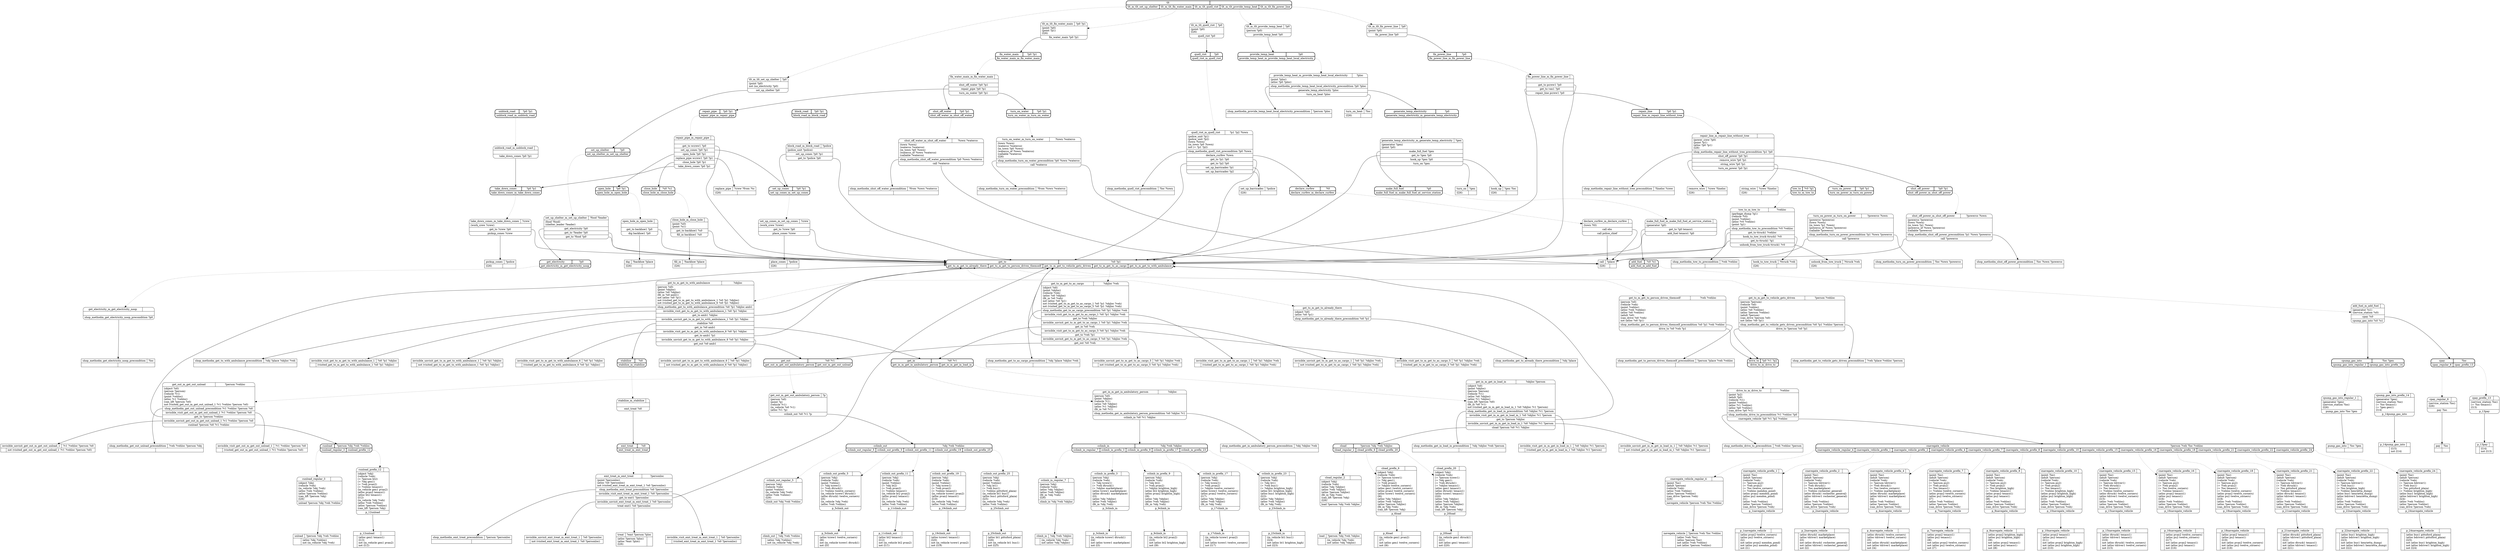 // Generated by Hype
digraph "somedomain" {
  nodesep=1
  ranksep=1
  // Operators
  node [shape=record]
  "navegate_vehicle" [
    label="{{\N|?person ?veh ?loc ?vehloc}|{|(atloc ?veh ?loc)\l(atloc ?person ?loc)\lnot (atloc ?veh ?vehloc)\lnot (atloc ?person ?vehloc)\l}}"
  ]
  "climb_in" [
    label="{{\N|?obj ?veh ?objloc}|{|(in_vehicle ?obj ?veh)\lnot (atloc ?obj ?objloc)\l}}"
  ]
  "climb_out" [
    label="{{\N|?obj ?veh ?vehloc}|{|(atloc ?obj ?vehloc)\lnot (in_vehicle ?obj ?veh)\l}}"
  ]
  "load" [
    label="{{\N|?person ?obj ?veh ?objloc}|{|(in_vehicle ?obj ?veh)\lnot (atloc ?obj ?objloc)\l}}"
  ]
  "unload" [
    label="{{\N|?person ?obj ?veh ?vehloc}|{|(atloc ?obj ?vehloc)\lnot (in_vehicle ?obj ?veh)\l}}"
  ]
  "treat" [
    label="{{\N|?emt ?person ?ploc}|{(atloc ?person ?ploc)\l(atloc ?emt ?ploc)\l(l26)\l|}}"
  ]
  "call" [
    label="{{\N|?place}|{(l26)\l|}}"
  ]
  "remove_wire" [
    label="{{\N|?crew ?lineloc}|{(l26)\l|}}"
  ]
  "string_wire" [
    label="{{\N|?crew ?lineloc}|{(l26)\l|}}"
  ]
  "hook_up" [
    label="{{\N|?gen ?loc}|{(l26)\l|}}"
  ]
  "turn_on" [
    label="{{\N|?gen}|{(l26)\l|}}"
  ]
  "pay" [
    label="{{\N|?loc}|{|}}"
  ]
  "pump_gas_into" [
    label="{{\N|?loc ?gen}|{|}}"
  ]
  "turn_on_heat" [
    label="{{\N|?loc}|{(l26)\l|}}"
  ]
  "set_up_barricades" [
    label="{{\N|?police}|{(l26)\l|}}"
  ]
  "place_cones" [
    label="{{\N|?police}|{(l26)\l|}}"
  ]
  "pickup_cones" [
    label="{{\N|?police}|{(l26)\l|}}"
  ]
  "hook_to_tow_truck" [
    label="{{\N|?ttruck ?veh}|{(l26)\l|}}"
  ]
  "unhook_from_tow_truck" [
    label="{{\N|?ttruck ?veh}|{(l26)\l|}}"
  ]
  "dig" [
    label="{{\N|?backhoe ?place}|{(l26)\l|}}"
  ]
  "fill_in" [
    label="{{\N|?backhoe ?place}|{(l26)\l|}}"
  ]
  "replace_pipe" [
    label="{{\N|?crew ?from ?to}|{(l26)\l|}}"
  ]
  "p_1navegate_vehicle" [
    label="{{\N|}|{|(atloc pvan2 twelve_corners)\l(atloc pu2 twelve_corners)\l(l2)\lnot (atloc pvan2 mendon_pond)\lnot (atloc pu2 mendon_pond)\lnot (l1)\l}}"
  ]
  "p_2navegate_vehicle" [
    label="{{\N|}|{|(atloc dtruck1 marketplace)\l(atloc tdriver1 marketplace)\l(l3)\lnot (atloc dtruck1 rochester_general)\lnot (atloc tdriver1 rochester_general)\lnot (l2)\l}}"
  ]
  "p_3climb_in" [
    label="{{\N|}|{|(in_vehicle tcrew1 dtruck1)\l(l4)\lnot (atloc tcrew1 marketplace)\lnot (l3)\l}}"
  ]
  "p_4navegate_vehicle" [
    label="{{\N|}|{|(atloc dtruck1 twelve_corners)\l(atloc tdriver1 twelve_corners)\l(l5)\lnot (atloc dtruck1 marketplace)\lnot (atloc tdriver1 marketplace)\lnot (l4)\l}}"
  ]
  "p_5climb_out" [
    label="{{\N|}|{|(atloc tcrew1 twelve_corners)\l(l6)\lnot (in_vehicle tcrew1 dtruck1)\lnot (l5)\l}}"
  ]
  "p_6load" [
    label="{{\N|}|{|(in_vehicle gen1 pvan2)\l(l7)\lnot (atloc gen1 twelve_corners)\lnot (l6)\l}}"
  ]
  "p_7navegate_vehicle" [
    label="{{\N|}|{|(atloc pvan2 texaco1)\l(atloc pu2 texaco1)\l(l8)\lnot (atloc pvan2 twelve_corners)\lnot (atloc pu2 twelve_corners)\lnot (l7)\l}}"
  ]
  "p_8navegate_vehicle" [
    label="{{\N|}|{|(atloc pvan2 brighton_high)\l(atloc pu2 brighton_high)\l(l9)\lnot (atloc pvan2 texaco1)\lnot (atloc pu2 texaco1)\lnot (l8)\l}}"
  ]
  "p_9climb_in" [
    label="{{\N|}|{|(in_vehicle ht2 pvan2)\l(l10)\lnot (atloc ht2 brighton_high)\lnot (l9)\l}}"
  ]
  "p_10navegate_vehicle" [
    label="{{\N|}|{|(atloc pvan2 texaco1)\l(atloc pu2 texaco1)\l(l11)\lnot (atloc pvan2 brighton_high)\lnot (atloc pu2 brighton_high)\lnot (l10)\l}}"
  ]
  "p_11climb_out" [
    label="{{\N|}|{|(atloc ht2 texaco1)\l(l12)\lnot (in_vehicle ht2 pvan2)\lnot (l11)\l}}"
  ]
  "p_12unload" [
    label="{{\N|}|{|(atloc gen1 texaco1)\l(l13)\lnot (in_vehicle gen1 pvan2)\lnot (l12)\l}}"
  ]
  "p_13pay" [
    label="{{\N|}|{|(l14)\lnot (l13)\l}}"
  ]
  "p_14pump_gas_into" [
    label="{{\N|}|{|(l15)\lnot (l14)\l}}"
  ]
  "p_15navegate_vehicle" [
    label="{{\N|}|{|(atloc dtruck1 texaco1)\l(atloc tdriver1 texaco1)\l(l16)\lnot (atloc dtruck1 twelve_corners)\lnot (atloc tdriver1 twelve_corners)\lnot (l15)\l}}"
  ]
  "p_16navegate_vehicle" [
    label="{{\N|}|{|(atloc pvan2 twelve_corners)\l(atloc pu2 twelve_corners)\l(l17)\lnot (atloc pvan2 texaco1)\lnot (atloc pu2 texaco1)\lnot (l16)\l}}"
  ]
  "p_17climb_in" [
    label="{{\N|}|{|(in_vehicle tcrew1 pvan2)\l(l18)\lnot (atloc tcrew1 twelve_corners)\lnot (l17)\l}}"
  ]
  "p_18navegate_vehicle" [
    label="{{\N|}|{|(atloc pvan2 texaco1)\l(atloc pu2 texaco1)\l(l19)\lnot (atloc pvan2 twelve_corners)\lnot (atloc pu2 twelve_corners)\lnot (l18)\l}}"
  ]
  "p_19climb_out" [
    label="{{\N|}|{|(atloc tcrew1 texaco1)\l(l20)\lnot (in_vehicle tcrew1 pvan2)\lnot (l19)\l}}"
  ]
  "p_20load" [
    label="{{\N|}|{|(in_vehicle gen1 dtruck1)\l(l21)\lnot (atloc gen1 texaco1)\lnot (l20)\l}}"
  ]
  "p_21navegate_vehicle" [
    label="{{\N|}|{|(atloc dtruck1 pittsford_plaza)\l(atloc tdriver1 pittsford_plaza)\l(l22)\lnot (atloc dtruck1 texaco1)\lnot (atloc tdriver1 texaco1)\lnot (l21)\l}}"
  ]
  "p_22navegate_vehicle" [
    label="{{\N|}|{|(atloc bus1 brighton_high)\l(atloc bdriver1 brighton_high)\l(l23)\lnot (atloc bus1 henrietta_dump)\lnot (atloc bdriver1 henrietta_dump)\lnot (l22)\l}}"
  ]
  "p_23climb_in" [
    label="{{\N|}|{|(in_vehicle ht1 bus1)\l(l24)\lnot (atloc ht1 brighton_high)\lnot (l23)\l}}"
  ]
  "p_24navegate_vehicle" [
    label="{{\N|}|{|(atloc bus1 pittsford_plaza)\l(atloc bdriver1 pittsford_plaza)\l(l25)\lnot (atloc bus1 brighton_high)\lnot (atloc bdriver1 brighton_high)\lnot (l24)\l}}"
  ]
  "p_25climb_out" [
    label="{{\N|}|{|(atloc ht1 pittsford_plaza)\l(l26)\lnot (in_vehicle ht1 bus1)\lnot (l25)\l}}"
  ]
  "shop_methodm_quell_riot_precondition" [
    label="{{\N|?loc ?town}|{|}}"
  ]
  "shop_methodm_provide_temp_heat_local_electricity_precondition" [
    label="{{\N|?person ?ploc}|{|}}"
  ]
  "shop_methodm_get_electricity_noop_precondition" [
    label="{{\N|?loc}|{|}}"
  ]
  "shop_methodm_tow_to_precondition" [
    label="{{\N|?veh ?vehloc}|{|}}"
  ]
  "shop_methodm_repair_line_without_tree_precondition" [
    label="{{\N|?lineloc ?crew}|{|}}"
  ]
  "shop_methodm_shut_off_power_precondition" [
    label="{{\N|?loc ?town ?powerco}|{|}}"
  ]
  "shop_methodm_turn_on_power_precondition" [
    label="{{\N|?loc ?town ?powerco}|{|}}"
  ]
  "shop_methodm_shut_off_water_precondition" [
    label="{{\N|?from ?town ?waterco}|{|}}"
  ]
  "shop_methodm_turn_on_water_precondition" [
    label="{{\N|?from ?town ?waterco}|{|}}"
  ]
  "shop_methodm_emt_treat_precondition" [
    label="{{\N|?person ?personloc}|{|}}"
  ]
  "shop_methodm_get_to_already_there_precondition" [
    label="{{\N|?obj ?place}|{|}}"
  ]
  "shop_methodm_get_to_person_drives_themself_precondition" [
    label="{{\N|?person ?place ?veh ?vehloc}|{|}}"
  ]
  "shop_methodm_get_to_vehicle_gets_driven_precondition" [
    label="{{\N|?veh ?place ?vehloc ?person}|{|}}"
  ]
  "shop_methodm_get_to_as_cargo_precondition" [
    label="{{\N|?obj ?place ?objloc ?veh}|{|}}"
  ]
  "shop_methodm_get_to_with_ambulance_precondition" [
    label="{{\N|?obj ?place ?objloc ?veh}|{|}}"
  ]
  "shop_methodm_drive_to_precondition" [
    label="{{\N|?veh ?vehloc ?person}|{|}}"
  ]
  "shop_methodm_get_in_ambulatory_person_precondition" [
    label="{{\N|?obj ?objloc ?veh}|{|}}"
  ]
  "shop_methodm_get_in_load_in_precondition" [
    label="{{\N|?obj ?objloc ?veh ?person}|{|}}"
  ]
  "shop_methodm_get_out_unload_precondition" [
    label="{{\N|?veh ?vehloc ?person ?obj}|{|}}"
  ]
  "invisible_visit_get_to_m_get_to_as_cargo_1" [
    label="{{\N|?o0 ?p1 ?objloc ?veh}|{|(visited_get_to_m_get_to_as_cargo_1 ?o0 ?p1 ?objloc ?veh)\l}}"
  ]
  "invisible_unvisit_get_to_m_get_to_as_cargo_1" [
    label="{{\N|?o0 ?p1 ?objloc ?veh}|{|not (visited_get_to_m_get_to_as_cargo_1 ?o0 ?p1 ?objloc ?veh)\l}}"
  ]
  "invisible_visit_get_in_m_get_in_load_in_1" [
    label="{{\N|?o0 ?objloc ?v1 ?person}|{|(visited_get_in_m_get_in_load_in_1 ?o0 ?objloc ?v1 ?person)\l}}"
  ]
  "invisible_unvisit_get_in_m_get_in_load_in_1" [
    label="{{\N|?o0 ?objloc ?v1 ?person}|{|not (visited_get_in_m_get_in_load_in_1 ?o0 ?objloc ?v1 ?person)\l}}"
  ]
  "invisible_visit_get_to_m_get_to_as_cargo_5" [
    label="{{\N|?o0 ?p1 ?objloc ?veh}|{|(visited_get_to_m_get_to_as_cargo_5 ?o0 ?p1 ?objloc ?veh)\l}}"
  ]
  "invisible_unvisit_get_to_m_get_to_as_cargo_5" [
    label="{{\N|?o0 ?p1 ?objloc ?veh}|{|not (visited_get_to_m_get_to_as_cargo_5 ?o0 ?p1 ?objloc ?veh)\l}}"
  ]
  "invisible_visit_get_out_m_get_out_unload_1" [
    label="{{\N|?v1 ?vehloc ?person ?o0}|{|(visited_get_out_m_get_out_unload_1 ?v1 ?vehloc ?person ?o0)\l}}"
  ]
  "invisible_unvisit_get_out_m_get_out_unload_1" [
    label="{{\N|?v1 ?vehloc ?person ?o0}|{|not (visited_get_out_m_get_out_unload_1 ?v1 ?vehloc ?person ?o0)\l}}"
  ]
  "invisible_visit_get_to_m_get_to_with_ambulance_1" [
    label="{{\N|?o0 ?p1 ?objloc}|{|(visited_get_to_m_get_to_with_ambulance_1 ?o0 ?p1 ?objloc)\l}}"
  ]
  "invisible_unvisit_get_to_m_get_to_with_ambulance_1" [
    label="{{\N|?o0 ?p1 ?objloc}|{|not (visited_get_to_m_get_to_with_ambulance_1 ?o0 ?p1 ?objloc)\l}}"
  ]
  "invisible_visit_emt_treat_m_emt_treat_1" [
    label="{{\N|?o0 ?personloc}|{|(visited_emt_treat_m_emt_treat_1 ?o0 ?personloc)\l}}"
  ]
  "invisible_unvisit_emt_treat_m_emt_treat_1" [
    label="{{\N|?o0 ?personloc}|{|not (visited_emt_treat_m_emt_treat_1 ?o0 ?personloc)\l}}"
  ]
  "invisible_visit_get_to_m_get_to_with_ambulance_6" [
    label="{{\N|?o0 ?p1 ?objloc}|{|(visited_get_to_m_get_to_with_ambulance_6 ?o0 ?p1 ?objloc)\l}}"
  ]
  "invisible_unvisit_get_to_m_get_to_with_ambulance_6" [
    label="{{\N|?o0 ?p1 ?objloc}|{|not (visited_get_to_m_get_to_with_ambulance_6 ?o0 ?p1 ?objloc)\l}}"
  ]
  // Methods
  node [shape=Mrecord]
  "tlt" [
    style=bold
    label="{{\N|}|{<0>tlt_m_tlt_set_up_shelter|<1>tlt_m_tlt_fix_water_main|<2>tlt_m_tlt_quell_riot|<3>tlt_m_tlt_provide_temp_heat|<4>tlt_m_tlt_fix_power_line}}"
  ]
  "tlt_m_tlt_set_up_shelter" [
    label="{{\N|?p0}|(point ?p0)\lnot (no_electricity ?p0)\l|<0>set_up_shelter ?p0}"
  ]
  "tlt":0 -> "tlt_m_tlt_set_up_shelter" [style=dotted]
  "tlt_m_tlt_set_up_shelter":0 -> "set_up_shelter"
  "tlt_m_tlt_fix_water_main" [
    label="{{\N|?p0 ?p1}|(point ?p0)\l(point ?p1)\l(l26)\l|<0>fix_water_main ?p0 ?p1}"
  ]
  "tlt":1 -> "tlt_m_tlt_fix_water_main" [style=dotted]
  "tlt_m_tlt_fix_water_main":0 -> "fix_water_main"
  "tlt_m_tlt_quell_riot" [
    label="{{\N|?p0}|(point ?p0)\l(l26)\l|<0>quell_riot ?p0}"
  ]
  "tlt":2 -> "tlt_m_tlt_quell_riot" [style=dotted]
  "tlt_m_tlt_quell_riot":0 -> "quell_riot"
  "tlt_m_tlt_provide_temp_heat" [
    label="{{\N|?p0}|(person ?p0)\l|<0>provide_temp_heat ?p0}"
  ]
  "tlt":3 -> "tlt_m_tlt_provide_temp_heat" [style=dotted]
  "tlt_m_tlt_provide_temp_heat":0 -> "provide_temp_heat"
  "tlt_m_tlt_fix_power_line" [
    label="{{\N|?p0}|(point ?p0)\l|<0>fix_power_line ?p0}"
  ]
  "tlt":4 -> "tlt_m_tlt_fix_power_line" [style=dotted]
  "tlt_m_tlt_fix_power_line":0 -> "fix_power_line"
  "set_up_shelter" [
    style=bold
    label="{{\N|?p0}|{<0>set_up_shelter_m_set_up_shelter}}"
  ]
  "set_up_shelter_m_set_up_shelter" [
    label="{{\N|?food ?leader}|(food ?food)\l(shelter_leader ?leader)\l|<0>get_electricity ?p0|<1>get_to ?leader ?p0|<2>get_to ?food ?p0}"
  ]
  "set_up_shelter":0 -> "set_up_shelter_m_set_up_shelter" [style=dotted]
  "set_up_shelter_m_set_up_shelter":0 -> "get_electricity"
  "set_up_shelter_m_set_up_shelter":1 -> "get_to"
  "set_up_shelter_m_set_up_shelter":2 -> "get_to"
  "fix_water_main" [
    style=bold
    label="{{\N|?p0 ?p1}|{<0>fix_water_main_m_fix_water_main}}"
  ]
  "fix_water_main_m_fix_water_main" [
    label="{{\N|}||<0>shut_off_water ?p0 ?p1|<1>repair_pipe ?p0 ?p1|<2>turn_on_water ?p0 ?p1}"
  ]
  "fix_water_main":0 -> "fix_water_main_m_fix_water_main" [style=dotted]
  "fix_water_main_m_fix_water_main":0 -> "shut_off_water"
  "fix_water_main_m_fix_water_main":1 -> "repair_pipe"
  "fix_water_main_m_fix_water_main":2 -> "turn_on_water"
  "quell_riot" [
    style=bold
    label="{{\N|?p0}|{<0>quell_riot_m_quell_riot}}"
  ]
  "quell_riot_m_quell_riot" [
    label="{{\N|?p1 ?p2 ?town}|(police_unit ?p1)\l(police_unit ?p2)\l(town ?town)\l(in_town ?p0 ?town)\lnot (= ?p1 ?p2)\l|<0>shop_methodm_quell_riot_precondition ?p0 ?town|<1>declare_curfew ?town|<2>get_to ?p1 ?p0|<3>get_to ?p2 ?p0|<4>set_up_barricades ?p1|<5>set_up_barricades ?p2}"
  ]
  "quell_riot":0 -> "quell_riot_m_quell_riot" [style=dotted]
  "quell_riot_m_quell_riot":0 -> "shop_methodm_quell_riot_precondition"
  "quell_riot_m_quell_riot":1 -> "declare_curfew"
  "quell_riot_m_quell_riot":2 -> "get_to"
  "quell_riot_m_quell_riot":3 -> "get_to"
  "quell_riot_m_quell_riot":4 -> "set_up_barricades"
  "quell_riot_m_quell_riot":5 -> "set_up_barricades"
  "provide_temp_heat" [
    style=bold
    label="{{\N|?p0}|{<0>provide_temp_heat_m_provide_temp_heat_local_electricity}}"
  ]
  "provide_temp_heat_m_provide_temp_heat_local_electricity" [
    label="{{\N|?ploc}|(point ?ploc)\l(atloc ?p0 ?ploc)\l|<0>shop_methodm_provide_temp_heat_local_electricity_precondition ?p0 ?ploc|<1>generate_temp_electricity ?ploc|<2>turn_on_heat ?ploc}"
  ]
  "provide_temp_heat":0 -> "provide_temp_heat_m_provide_temp_heat_local_electricity" [style=dotted]
  "provide_temp_heat_m_provide_temp_heat_local_electricity":0 -> "shop_methodm_provide_temp_heat_local_electricity_precondition"
  "provide_temp_heat_m_provide_temp_heat_local_electricity":1 -> "generate_temp_electricity"
  "provide_temp_heat_m_provide_temp_heat_local_electricity":2 -> "turn_on_heat"
  "fix_power_line" [
    style=bold
    label="{{\N|?p0}|{<0>fix_power_line_m_fix_power_line}}"
  ]
  "fix_power_line_m_fix_power_line" [
    label="{{\N|}||<0>get_to pcrew1 ?p0|<1>get_to van1 ?p0|<2>repair_line pcrew1 ?p0}"
  ]
  "fix_power_line":0 -> "fix_power_line_m_fix_power_line" [style=dotted]
  "fix_power_line_m_fix_power_line":0 -> "get_to"
  "fix_power_line_m_fix_power_line":1 -> "get_to"
  "fix_power_line_m_fix_power_line":2 -> "repair_line"
  "turn_on_power" [
    style=bold
    label="{{\N|?p0 ?p1}|{<0>turn_on_power_m_turn_on_power}}"
  ]
  "turn_on_power_m_turn_on_power" [
    label="{{\N|?powerco ?town}|(powerco ?powerco)\l(town ?town)\l(in_town ?p1 ?town)\l(powerco_of ?town ?powerco)\l(callable ?powerco)\l|<0>shop_methodm_turn_on_power_precondition ?p1 ?town ?powerco|<1>call ?powerco}"
  ]
  "turn_on_power":0 -> "turn_on_power_m_turn_on_power" [style=dotted]
  "turn_on_power_m_turn_on_power":0 -> "shop_methodm_turn_on_power_precondition"
  "turn_on_power_m_turn_on_power":1 -> "call"
  "close_hole" [
    style=bold
    label="{{\N|?u0 ?u1}|{<0>close_hole_m_close_hole}}"
  ]
  "close_hole_m_close_hole" [
    label="{{\N|}|(point ?u0)\l(point ?u1)\l|<0>get_to backhoe1 ?u0|<1>fill_in backhoe1 ?u0}"
  ]
  "close_hole":0 -> "close_hole_m_close_hole" [style=dotted]
  "close_hole_m_close_hole":0 -> "get_to"
  "close_hole_m_close_hole":1 -> "fill_in"
  "set_up_cones" [
    style=bold
    label="{{\N|?p0 ?p1}|{<0>set_up_cones_m_set_up_cones}}"
  ]
  "set_up_cones_m_set_up_cones" [
    label="{{\N|?crew}|(work_crew ?crew)\l|<0>get_to ?crew ?p0|<1>place_cones ?crew}"
  ]
  "set_up_cones":0 -> "set_up_cones_m_set_up_cones" [style=dotted]
  "set_up_cones_m_set_up_cones":0 -> "get_to"
  "set_up_cones_m_set_up_cones":1 -> "place_cones"
  "get_in" [
    style=bold
    label="{{\N|?o0 ?v1}|{<0>get_in_m_get_in_ambulatory_person|<1>get_in_m_get_in_load_in}}"
  ]
  "get_in_m_get_in_ambulatory_person" [
    label="{{\N|?objloc}|(person ?o0)\l(point ?objloc)\l(vehicle ?v1)\l(atloc ?o0 ?objloc)\l(atloc ?v1 ?objloc)\l(fit_in ?o0 ?v1)\l|<0>shop_methodm_get_in_ambulatory_person_precondition ?o0 ?objloc ?v1|<1>cclimb_in ?o0 ?v1 ?objloc}"
  ]
  "get_in":0 -> "get_in_m_get_in_ambulatory_person" [style=dotted]
  "get_in_m_get_in_ambulatory_person":0 -> "shop_methodm_get_in_ambulatory_person_precondition"
  "get_in_m_get_in_ambulatory_person":1 -> "cclimb_in"
  "get_in_m_get_in_load_in" [
    label="{{\N|?objloc ?person}|(object ?o0)\l(point ?objloc)\l(person ?person)\l(vehicle ?v1)\l(atloc ?o0 ?objloc)\l(atloc ?v1 ?objloc)\l(can_lift ?person ?o0)\l(fit_in ?o0 ?v1)\lnot (visited_get_in_m_get_in_load_in_1 ?o0 ?objloc ?v1 ?person)\l|<0>shop_methodm_get_in_load_in_precondition ?o0 ?objloc ?v1 ?person|<1>invisible_visit_get_in_m_get_in_load_in_1 ?o0 ?objloc ?v1 ?person|<2>get_to ?person ?objloc|<3>invisible_unvisit_get_in_m_get_in_load_in_1 ?o0 ?objloc ?v1 ?person|<4>cload ?person ?o0 ?v1 ?objloc}"
  ]
  "get_in":1 -> "get_in_m_get_in_load_in" [style=dotted]
  "get_in_m_get_in_load_in":0 -> "shop_methodm_get_in_load_in_precondition"
  "get_in_m_get_in_load_in":1 -> "invisible_visit_get_in_m_get_in_load_in_1"
  "get_in_m_get_in_load_in":2 -> "get_to"
  "get_in_m_get_in_load_in":3 -> "invisible_unvisit_get_in_m_get_in_load_in_1"
  "get_in_m_get_in_load_in":4 -> "cload"
  "get_to" [
    style=bold
    label="{{\N|?o0 ?p1}|{<0>get_to_m_get_to_already_there|<1>get_to_m_get_to_person_drives_themself|<2>get_to_m_get_to_vehicle_gets_driven|<3>get_to_m_get_to_as_cargo|<4>get_to_m_get_to_with_ambulance}}"
  ]
  "get_to_m_get_to_already_there" [
    label="{{\N|}|(object ?o0)\l(atloc ?o0 ?p1)\l|<0>shop_methodm_get_to_already_there_precondition ?o0 ?p1}"
  ]
  "get_to":0 -> "get_to_m_get_to_already_there" [style=dotted]
  "get_to_m_get_to_already_there":0 -> "shop_methodm_get_to_already_there_precondition"
  "get_to_m_get_to_person_drives_themself" [
    label="{{\N|?veh ?vehloc}|(person ?o0)\l(vehicle ?veh)\l(point ?vehloc)\l(atloc ?veh ?vehloc)\l(atloc ?o0 ?vehloc)\l(adult ?o0)\l(can_drive ?o0 ?veh)\lnot (atloc ?o0 ?p1)\l|<0>shop_methodm_get_to_person_drives_themself_precondition ?o0 ?p1 ?veh ?vehloc|<1>drive_to ?o0 ?veh ?p1}"
  ]
  "get_to":1 -> "get_to_m_get_to_person_drives_themself" [style=dotted]
  "get_to_m_get_to_person_drives_themself":0 -> "shop_methodm_get_to_person_drives_themself_precondition"
  "get_to_m_get_to_person_drives_themself":1 -> "drive_to"
  "get_to_m_get_to_vehicle_gets_driven" [
    label="{{\N|?person ?vehloc}|(person ?person)\l(vehicle ?o0)\l(point ?vehloc)\l(atloc ?o0 ?vehloc)\l(atloc ?person ?vehloc)\l(adult ?person)\l(can_drive ?person ?o0)\lnot (atloc ?o0 ?p1)\l|<0>shop_methodm_get_to_vehicle_gets_driven_precondition ?o0 ?p1 ?vehloc ?person|<1>drive_to ?person ?o0 ?p1}"
  ]
  "get_to":2 -> "get_to_m_get_to_vehicle_gets_driven" [style=dotted]
  "get_to_m_get_to_vehicle_gets_driven":0 -> "shop_methodm_get_to_vehicle_gets_driven_precondition"
  "get_to_m_get_to_vehicle_gets_driven":1 -> "drive_to"
  "get_to_m_get_to_as_cargo" [
    label="{{\N|?objloc ?veh}|(object ?o0)\l(point ?objloc)\l(vehicle ?veh)\l(atloc ?o0 ?objloc)\l(fit_in ?o0 ?veh)\lnot (atloc ?o0 ?p1)\lnot (visited_get_to_m_get_to_as_cargo_1 ?o0 ?p1 ?objloc ?veh)\lnot (visited_get_to_m_get_to_as_cargo_5 ?o0 ?p1 ?objloc ?veh)\l|<0>shop_methodm_get_to_as_cargo_precondition ?o0 ?p1 ?objloc ?veh|<1>invisible_visit_get_to_m_get_to_as_cargo_1 ?o0 ?p1 ?objloc ?veh|<2>get_to ?veh ?objloc|<3>invisible_unvisit_get_to_m_get_to_as_cargo_1 ?o0 ?p1 ?objloc ?veh|<4>get_in ?o0 ?veh|<5>invisible_visit_get_to_m_get_to_as_cargo_5 ?o0 ?p1 ?objloc ?veh|<6>get_to ?veh ?p1|<7>invisible_unvisit_get_to_m_get_to_as_cargo_5 ?o0 ?p1 ?objloc ?veh|<8>get_out ?o0 ?veh}"
  ]
  "get_to":3 -> "get_to_m_get_to_as_cargo" [style=dotted]
  "get_to_m_get_to_as_cargo":0 -> "shop_methodm_get_to_as_cargo_precondition"
  "get_to_m_get_to_as_cargo":1 -> "invisible_visit_get_to_m_get_to_as_cargo_1"
  "get_to_m_get_to_as_cargo":2 -> "get_to"
  "get_to_m_get_to_as_cargo":3 -> "invisible_unvisit_get_to_m_get_to_as_cargo_1"
  "get_to_m_get_to_as_cargo":4 -> "get_in"
  "get_to_m_get_to_as_cargo":5 -> "invisible_visit_get_to_m_get_to_as_cargo_5"
  "get_to_m_get_to_as_cargo":6 -> "get_to"
  "get_to_m_get_to_as_cargo":7 -> "invisible_unvisit_get_to_m_get_to_as_cargo_5"
  "get_to_m_get_to_as_cargo":8 -> "get_out"
  "get_to_m_get_to_with_ambulance" [
    label="{{\N|?objloc}|(person ?o0)\l(point ?objloc)\l(atloc ?o0 ?objloc)\l(fit_in ?o0 amb1)\lnot (atloc ?o0 ?p1)\lnot (visited_get_to_m_get_to_with_ambulance_1 ?o0 ?p1 ?objloc)\lnot (visited_get_to_m_get_to_with_ambulance_6 ?o0 ?p1 ?objloc)\l|<0>shop_methodm_get_to_with_ambulance_precondition ?o0 ?p1 ?objloc amb1|<1>invisible_visit_get_to_m_get_to_with_ambulance_1 ?o0 ?p1 ?objloc|<2>get_to amb1 ?objloc|<3>invisible_unvisit_get_to_m_get_to_with_ambulance_1 ?o0 ?p1 ?objloc|<4>stabilize ?o0|<5>get_in ?o0 amb1|<6>invisible_visit_get_to_m_get_to_with_ambulance_6 ?o0 ?p1 ?objloc|<7>get_to amb1 ?p1|<8>invisible_unvisit_get_to_m_get_to_with_ambulance_6 ?o0 ?p1 ?objloc|<9>get_out ?o0 amb1}"
  ]
  "get_to":4 -> "get_to_m_get_to_with_ambulance" [style=dotted]
  "get_to_m_get_to_with_ambulance":0 -> "shop_methodm_get_to_with_ambulance_precondition"
  "get_to_m_get_to_with_ambulance":1 -> "invisible_visit_get_to_m_get_to_with_ambulance_1"
  "get_to_m_get_to_with_ambulance":2 -> "get_to"
  "get_to_m_get_to_with_ambulance":3 -> "invisible_unvisit_get_to_m_get_to_with_ambulance_1"
  "get_to_m_get_to_with_ambulance":4 -> "stabilize"
  "get_to_m_get_to_with_ambulance":5 -> "get_in"
  "get_to_m_get_to_with_ambulance":6 -> "invisible_visit_get_to_m_get_to_with_ambulance_6"
  "get_to_m_get_to_with_ambulance":7 -> "get_to"
  "get_to_m_get_to_with_ambulance":8 -> "invisible_unvisit_get_to_m_get_to_with_ambulance_6"
  "get_to_m_get_to_with_ambulance":9 -> "get_out"
  "block_road" [
    style=bold
    label="{{\N|?p0 ?p1}|{<0>block_road_m_block_road}}"
  ]
  "block_road_m_block_road" [
    label="{{\N|?police}|(police_unit ?police)\l|<0>set_up_cones ?p0 ?p1|<1>get_to ?police ?p0}"
  ]
  "block_road":0 -> "block_road_m_block_road" [style=dotted]
  "block_road_m_block_road":0 -> "set_up_cones"
  "block_road_m_block_road":1 -> "get_to"
  "take_down_cones" [
    style=bold
    label="{{\N|?p0 ?p1}|{<0>take_down_cones_m_take_down_cones}}"
  ]
  "take_down_cones_m_take_down_cones" [
    label="{{\N|?crew}|(work_crew ?crew)\l|<0>get_to ?crew ?p0|<1>pickup_cones ?crew}"
  ]
  "take_down_cones":0 -> "take_down_cones_m_take_down_cones" [style=dotted]
  "take_down_cones_m_take_down_cones":0 -> "get_to"
  "take_down_cones_m_take_down_cones":1 -> "pickup_cones"
  "shut_off_power" [
    style=bold
    label="{{\N|?p0 ?p1}|{<0>shut_off_power_m_shut_off_power}}"
  ]
  "shut_off_power_m_shut_off_power" [
    label="{{\N|?powerco ?town}|(powerco ?powerco)\l(town ?town)\l(in_town ?p1 ?town)\l(powerco_of ?town ?powerco)\l(callable ?powerco)\l|<0>shop_methodm_shut_off_power_precondition ?p1 ?town ?powerco|<1>call ?powerco}"
  ]
  "shut_off_power":0 -> "shut_off_power_m_shut_off_power" [style=dotted]
  "shut_off_power_m_shut_off_power":0 -> "shop_methodm_shut_off_power_precondition"
  "shut_off_power_m_shut_off_power":1 -> "call"
  "open_hole" [
    style=bold
    label="{{\N|?p0 ?p1}|{<0>open_hole_m_open_hole}}"
  ]
  "open_hole_m_open_hole" [
    label="{{\N|}||<0>get_to backhoe1 ?p0|<1>dig backhoe1 ?p0}"
  ]
  "open_hole":0 -> "open_hole_m_open_hole" [style=dotted]
  "open_hole_m_open_hole":0 -> "get_to"
  "open_hole_m_open_hole":1 -> "dig"
  "declare_curfew" [
    style=bold
    label="{{\N|?t0}|{<0>declare_curfew_m_declare_curfew}}"
  ]
  "declare_curfew_m_declare_curfew" [
    label="{{\N|}|(town ?t0)\l|<0>call ebs|<1>call police_chief}"
  ]
  "declare_curfew":0 -> "declare_curfew_m_declare_curfew" [style=dotted]
  "declare_curfew_m_declare_curfew":0 -> "call"
  "declare_curfew_m_declare_curfew":1 -> "call"
  "turn_on_water" [
    style=bold
    label="{{\N|?p0 ?p1}|{<0>turn_on_water_m_turn_on_water}}"
  ]
  "turn_on_water_m_turn_on_water" [
    label="{{\N|?town ?waterco}|(town ?town)\l(waterco ?waterco)\l(in_town ?p0 ?town)\l(waterco_of ?town ?waterco)\l(callable ?waterco)\l(l26)\l|<0>shop_methodm_turn_on_water_precondition ?p0 ?town ?waterco|<1>call ?waterco}"
  ]
  "turn_on_water":0 -> "turn_on_water_m_turn_on_water" [style=dotted]
  "turn_on_water_m_turn_on_water":0 -> "shop_methodm_turn_on_water_precondition"
  "turn_on_water_m_turn_on_water":1 -> "call"
  "shut_off_water" [
    style=bold
    label="{{\N|?p0 ?p1}|{<0>shut_off_water_m_shut_off_water}}"
  ]
  "shut_off_water_m_shut_off_water" [
    label="{{\N|?town ?waterco}|(town ?town)\l(waterco ?waterco)\l(in_town ?p0 ?town)\l(waterco_of ?town ?waterco)\l(callable ?waterco)\l|<0>shop_methodm_shut_off_water_precondition ?p0 ?town ?waterco|<1>call ?waterco}"
  ]
  "shut_off_water":0 -> "shut_off_water_m_shut_off_water" [style=dotted]
  "shut_off_water_m_shut_off_water":0 -> "shop_methodm_shut_off_water_precondition"
  "shut_off_water_m_shut_off_water":1 -> "call"
  "drive_to" [
    style=bold
    label="{{\N|?p0 ?v1 ?p2}|{<0>drive_to_m_drive_to}}"
  ]
  "drive_to_m_drive_to" [
    label="{{\N|?vehloc}|(point ?p2)\l(adult ?p0)\l(vehicle ?v1)\l(point ?vehloc)\l(atloc ?v1 ?vehloc)\l(atloc ?p0 ?vehloc)\l(can_drive ?p0 ?v1)\l|<0>shop_methodm_drive_to_precondition ?v1 ?vehloc ?p0|<1>cnavegate_vehicle ?p0 ?v1 ?p2 ?vehloc}"
  ]
  "drive_to":0 -> "drive_to_m_drive_to" [style=dotted]
  "drive_to_m_drive_to":0 -> "shop_methodm_drive_to_precondition"
  "drive_to_m_drive_to":1 -> "cnavegate_vehicle"
  "stabilize" [
    style=bold
    label="{{\N|?o0}|{<0>stabilize_m_stabilize}}"
  ]
  "stabilize_m_stabilize" [
    label="{{\N|}||<0>emt_treat ?o0}"
  ]
  "stabilize":0 -> "stabilize_m_stabilize" [style=dotted]
  "stabilize_m_stabilize":0 -> "emt_treat"
  "unblock_road" [
    style=bold
    label="{{\N|?p0 ?p1}|{<0>unblock_road_m_unblock_road}}"
  ]
  "unblock_road_m_unblock_road" [
    label="{{\N|}||<0>take_down_cones ?p0 ?p1}"
  ]
  "unblock_road":0 -> "unblock_road_m_unblock_road" [style=dotted]
  "unblock_road_m_unblock_road":0 -> "take_down_cones"
  "tow_to" [
    style=bold
    label="{{\N|?v0 ?g1}|{<0>tow_to_m_tow_to}}"
  ]
  "tow_to_m_tow_to" [
    label="{{\N|?vehloc}|(garbage_dump ?g1)\l(vehicle ?v0)\l(point ?vehloc)\l(atloc ?v0 ?vehloc)\l(point ?g1)\l|<0>shop_methodm_tow_to_precondition ?v0 ?vehloc|<1>get_to ttruck1 ?vehloc|<2>hook_to_tow_truck ttruck1 ?v0|<3>get_to ttruck1 ?g1|<4>unhook_from_tow_truck ttruck1 ?v0}"
  ]
  "tow_to":0 -> "tow_to_m_tow_to" [style=dotted]
  "tow_to_m_tow_to":0 -> "shop_methodm_tow_to_precondition"
  "tow_to_m_tow_to":1 -> "get_to"
  "tow_to_m_tow_to":2 -> "hook_to_tow_truck"
  "tow_to_m_tow_to":3 -> "get_to"
  "tow_to_m_tow_to":4 -> "unhook_from_tow_truck"
  "repair_line" [
    style=bold
    label="{{\N|?p0 ?p1}|{<0>repair_line_m_repair_line_without_tree}}"
  ]
  "repair_line_m_repair_line_without_tree" [
    label="{{\N|}|(power_crew ?p0)\l(point ?p1)\l(atloc ?p0 ?p1)\l(l26)\l|<0>shop_methodm_repair_line_without_tree_precondition ?p1 ?p0|<1>shut_off_power ?p0 ?p1|<2>remove_wire ?p0 ?p1|<3>string_wire ?p0 ?p1|<4>turn_on_power ?p0 ?p1}"
  ]
  "repair_line":0 -> "repair_line_m_repair_line_without_tree" [style=dotted]
  "repair_line_m_repair_line_without_tree":0 -> "shop_methodm_repair_line_without_tree_precondition"
  "repair_line_m_repair_line_without_tree":1 -> "shut_off_power"
  "repair_line_m_repair_line_without_tree":2 -> "remove_wire"
  "repair_line_m_repair_line_without_tree":3 -> "string_wire"
  "repair_line_m_repair_line_without_tree":4 -> "turn_on_power"
  "add_fuel" [
    style=bold
    label="{{\N|?s0 ?o1}|{<0>add_fuel_m_add_fuel}}"
  ]
  "add_fuel_m_add_fuel" [
    label="{{\N|}|(generator ?o1)\l(service_station ?s0)\l|<0>cpay ?s0|<1>cpump_gas_into ?s0 ?o1}"
  ]
  "add_fuel":0 -> "add_fuel_m_add_fuel" [style=dotted]
  "add_fuel_m_add_fuel":0 -> "cpay"
  "add_fuel_m_add_fuel":1 -> "cpump_gas_into"
  "get_out" [
    style=bold
    label="{{\N|?o0 ?v1}|{<0>get_out_m_get_out_ambulatory_person|<1>get_out_m_get_out_unload}}"
  ]
  "get_out_m_get_out_ambulatory_person" [
    label="{{\N|?p}|(person ?o0)\l(point ?p)\l(vehicle ?v1)\l(in_vehicle ?o0 ?v1)\l(atloc ?v1 ?p)\l|<0>cclimb_out ?o0 ?v1 ?p}"
  ]
  "get_out":0 -> "get_out_m_get_out_ambulatory_person" [style=dotted]
  "get_out_m_get_out_ambulatory_person":0 -> "cclimb_out"
  "get_out_m_get_out_unload" [
    label="{{\N|?person ?vehloc}|(object ?o0)\l(person ?person)\l(vehicle ?v1)\l(point ?vehloc)\l(atloc ?v1 ?vehloc)\l(can_lift ?person ?o0)\lnot (visited_get_out_m_get_out_unload_1 ?v1 ?vehloc ?person ?o0)\l|<0>shop_methodm_get_out_unload_precondition ?v1 ?vehloc ?person ?o0|<1>invisible_visit_get_out_m_get_out_unload_1 ?v1 ?vehloc ?person ?o0|<2>get_to ?person ?vehloc|<3>invisible_unvisit_get_out_m_get_out_unload_1 ?v1 ?vehloc ?person ?o0|<4>cunload ?person ?o0 ?v1 ?vehloc}"
  ]
  "get_out":1 -> "get_out_m_get_out_unload" [style=dotted]
  "get_out_m_get_out_unload":0 -> "shop_methodm_get_out_unload_precondition"
  "get_out_m_get_out_unload":1 -> "invisible_visit_get_out_m_get_out_unload_1"
  "get_out_m_get_out_unload":2 -> "get_to"
  "get_out_m_get_out_unload":3 -> "invisible_unvisit_get_out_m_get_out_unload_1"
  "get_out_m_get_out_unload":4 -> "cunload"
  "repair_pipe" [
    style=bold
    label="{{\N|?p0 ?p1}|{<0>repair_pipe_m_repair_pipe}}"
  ]
  "repair_pipe_m_repair_pipe" [
    label="{{\N|}||<0>get_to wcrew1 ?p0|<1>set_up_cones ?p0 ?p1|<2>open_hole ?p0 ?p1|<3>replace_pipe wcrew1 ?p0 ?p1|<4>close_hole ?p0 ?p1|<5>take_down_cones ?p0 ?p1}"
  ]
  "repair_pipe":0 -> "repair_pipe_m_repair_pipe" [style=dotted]
  "repair_pipe_m_repair_pipe":0 -> "get_to"
  "repair_pipe_m_repair_pipe":1 -> "set_up_cones"
  "repair_pipe_m_repair_pipe":2 -> "open_hole"
  "repair_pipe_m_repair_pipe":3 -> "replace_pipe"
  "repair_pipe_m_repair_pipe":4 -> "close_hole"
  "repair_pipe_m_repair_pipe":5 -> "take_down_cones"
  "get_electricity" [
    style=bold
    label="{{\N|?p0}|{<0>get_electricity_m_get_electricity_noop}}"
  ]
  "get_electricity_m_get_electricity_noop" [
    label="{{\N|}||<0>shop_methodm_get_electricity_noop_precondition ?p0}"
  ]
  "get_electricity":0 -> "get_electricity_m_get_electricity_noop" [style=dotted]
  "get_electricity_m_get_electricity_noop":0 -> "shop_methodm_get_electricity_noop_precondition"
  "generate_temp_electricity" [
    style=bold
    label="{{\N|?p0}|{<0>generate_temp_electricity_m_generate_temp_electricity}}"
  ]
  "generate_temp_electricity_m_generate_temp_electricity" [
    label="{{\N|?gen}|(generator ?gen)\l(point ?p0)\l|<0>make_full_fuel ?gen|<1>get_to ?gen ?p0|<2>hook_up ?gen ?p0|<3>turn_on ?gen}"
  ]
  "generate_temp_electricity":0 -> "generate_temp_electricity_m_generate_temp_electricity" [style=dotted]
  "generate_temp_electricity_m_generate_temp_electricity":0 -> "make_full_fuel"
  "generate_temp_electricity_m_generate_temp_electricity":1 -> "get_to"
  "generate_temp_electricity_m_generate_temp_electricity":2 -> "hook_up"
  "generate_temp_electricity_m_generate_temp_electricity":3 -> "turn_on"
  "emt_treat" [
    style=bold
    label="{{\N|?o0}|{<0>emt_treat_m_emt_treat}}"
  ]
  "emt_treat_m_emt_treat" [
    label="{{\N|?personloc}|(point ?personloc)\l(atloc ?o0 ?personloc)\lnot (visited_emt_treat_m_emt_treat_1 ?o0 ?personloc)\l|<0>shop_methodm_emt_treat_precondition ?o0 ?personloc|<1>invisible_visit_emt_treat_m_emt_treat_1 ?o0 ?personloc|<2>get_to emt1 ?personloc|<3>invisible_unvisit_emt_treat_m_emt_treat_1 ?o0 ?personloc|<4>treat emt1 ?o0 ?personloc}"
  ]
  "emt_treat":0 -> "emt_treat_m_emt_treat" [style=dotted]
  "emt_treat_m_emt_treat":0 -> "shop_methodm_emt_treat_precondition"
  "emt_treat_m_emt_treat":1 -> "invisible_visit_emt_treat_m_emt_treat_1"
  "emt_treat_m_emt_treat":2 -> "get_to"
  "emt_treat_m_emt_treat":3 -> "invisible_unvisit_emt_treat_m_emt_treat_1"
  "emt_treat_m_emt_treat":4 -> "treat"
  "make_full_fuel" [
    style=bold
    label="{{\N|?g0}|{<0>make_full_fuel_m_make_full_fuel_at_service_station}}"
  ]
  "make_full_fuel_m_make_full_fuel_at_service_station" [
    label="{{\N|}|(generator ?g0)\l|<0>get_to ?g0 texaco1|<1>add_fuel texaco1 ?g0}"
  ]
  "make_full_fuel":0 -> "make_full_fuel_m_make_full_fuel_at_service_station" [style=dotted]
  "make_full_fuel_m_make_full_fuel_at_service_station":0 -> "get_to"
  "make_full_fuel_m_make_full_fuel_at_service_station":1 -> "add_fuel"
  "cnavegate_vehicle" [
    style=bold
    label="{{\N|?person ?veh ?loc ?vehloc}|{<0>cnavegate_vehicle_regular_4|<1>cnavegate_vehicle_prefix_1|<2>cnavegate_vehicle_prefix_2|<3>cnavegate_vehicle_prefix_4|<4>cnavegate_vehicle_prefix_7|<5>cnavegate_vehicle_prefix_8|<6>cnavegate_vehicle_prefix_10|<7>cnavegate_vehicle_prefix_15|<8>cnavegate_vehicle_prefix_16|<9>cnavegate_vehicle_prefix_18|<10>cnavegate_vehicle_prefix_21|<11>cnavegate_vehicle_prefix_22|<12>cnavegate_vehicle_prefix_24}}"
  ]
  "cnavegate_vehicle_regular_4" [
    label="{{\N|}|(point ?loc)\l(adult ?person)\l(vehicle ?veh)\l(atloc ?veh ?vehloc)\l(atloc ?person ?vehloc)\l(can_drive ?person ?veh)\l(l26)\l|<0>navegate_vehicle ?person ?veh ?loc ?vehloc}"
  ]
  "cnavegate_vehicle":0 -> "cnavegate_vehicle_regular_4" [style=dotted]
  "cnavegate_vehicle_regular_4":0 -> "navegate_vehicle"
  "cnavegate_vehicle_prefix_1" [
    label="{{\N|}|(point ?loc)\l(adult ?person)\l(vehicle ?veh)\l(= ?person pu2)\l(= ?veh pvan2)\l(= ?loc twelve_corners)\l(= ?vehloc mendon_pond)\l(atloc pvan2 mendon_pond)\l(atloc pu2 mendon_pond)\l(l1)\l(atloc ?veh ?vehloc)\l(atloc ?person ?vehloc)\l(can_drive ?person ?veh)\l|<0>p_1navegate_vehicle}"
  ]
  "cnavegate_vehicle":1 -> "cnavegate_vehicle_prefix_1" [style=dotted]
  "cnavegate_vehicle_prefix_1":0 -> "p_1navegate_vehicle"
  "cnavegate_vehicle_prefix_2" [
    label="{{\N|}|(point ?loc)\l(adult ?person)\l(vehicle ?veh)\l(= ?person tdriver1)\l(= ?veh dtruck1)\l(= ?loc marketplace)\l(= ?vehloc rochester_general)\l(atloc dtruck1 rochester_general)\l(atloc tdriver1 rochester_general)\l(l2)\l(atloc ?veh ?vehloc)\l(atloc ?person ?vehloc)\l(can_drive ?person ?veh)\l|<0>p_2navegate_vehicle}"
  ]
  "cnavegate_vehicle":2 -> "cnavegate_vehicle_prefix_2" [style=dotted]
  "cnavegate_vehicle_prefix_2":0 -> "p_2navegate_vehicle"
  "cnavegate_vehicle_prefix_4" [
    label="{{\N|}|(point ?loc)\l(adult ?person)\l(vehicle ?veh)\l(= ?person tdriver1)\l(= ?veh dtruck1)\l(= ?loc twelve_corners)\l(= ?vehloc marketplace)\l(atloc dtruck1 marketplace)\l(atloc tdriver1 marketplace)\l(l4)\l(atloc ?veh ?vehloc)\l(atloc ?person ?vehloc)\l(can_drive ?person ?veh)\l|<0>p_4navegate_vehicle}"
  ]
  "cnavegate_vehicle":3 -> "cnavegate_vehicle_prefix_4" [style=dotted]
  "cnavegate_vehicle_prefix_4":0 -> "p_4navegate_vehicle"
  "cnavegate_vehicle_prefix_7" [
    label="{{\N|}|(point ?loc)\l(adult ?person)\l(vehicle ?veh)\l(= ?person pu2)\l(= ?veh pvan2)\l(= ?loc texaco1)\l(= ?vehloc twelve_corners)\l(atloc pvan2 twelve_corners)\l(atloc pu2 twelve_corners)\l(l7)\l(atloc ?veh ?vehloc)\l(atloc ?person ?vehloc)\l(can_drive ?person ?veh)\l|<0>p_7navegate_vehicle}"
  ]
  "cnavegate_vehicle":4 -> "cnavegate_vehicle_prefix_7" [style=dotted]
  "cnavegate_vehicle_prefix_7":0 -> "p_7navegate_vehicle"
  "cnavegate_vehicle_prefix_8" [
    label="{{\N|}|(point ?loc)\l(adult ?person)\l(vehicle ?veh)\l(= ?person pu2)\l(= ?veh pvan2)\l(= ?loc brighton_high)\l(= ?vehloc texaco1)\l(atloc pvan2 texaco1)\l(atloc pu2 texaco1)\l(l8)\l(atloc ?veh ?vehloc)\l(atloc ?person ?vehloc)\l(can_drive ?person ?veh)\l|<0>p_8navegate_vehicle}"
  ]
  "cnavegate_vehicle":5 -> "cnavegate_vehicle_prefix_8" [style=dotted]
  "cnavegate_vehicle_prefix_8":0 -> "p_8navegate_vehicle"
  "cnavegate_vehicle_prefix_10" [
    label="{{\N|}|(point ?loc)\l(adult ?person)\l(vehicle ?veh)\l(= ?person pu2)\l(= ?veh pvan2)\l(= ?loc texaco1)\l(= ?vehloc brighton_high)\l(atloc pvan2 brighton_high)\l(atloc pu2 brighton_high)\l(l10)\l(atloc ?veh ?vehloc)\l(atloc ?person ?vehloc)\l(can_drive ?person ?veh)\l|<0>p_10navegate_vehicle}"
  ]
  "cnavegate_vehicle":6 -> "cnavegate_vehicle_prefix_10" [style=dotted]
  "cnavegate_vehicle_prefix_10":0 -> "p_10navegate_vehicle"
  "cnavegate_vehicle_prefix_15" [
    label="{{\N|}|(point ?loc)\l(adult ?person)\l(vehicle ?veh)\l(= ?person tdriver1)\l(= ?veh dtruck1)\l(= ?loc texaco1)\l(= ?vehloc twelve_corners)\l(atloc dtruck1 twelve_corners)\l(atloc tdriver1 twelve_corners)\l(l15)\l(atloc ?veh ?vehloc)\l(atloc ?person ?vehloc)\l(can_drive ?person ?veh)\l|<0>p_15navegate_vehicle}"
  ]
  "cnavegate_vehicle":7 -> "cnavegate_vehicle_prefix_15" [style=dotted]
  "cnavegate_vehicle_prefix_15":0 -> "p_15navegate_vehicle"
  "cnavegate_vehicle_prefix_16" [
    label="{{\N|}|(point ?loc)\l(adult ?person)\l(vehicle ?veh)\l(= ?person pu2)\l(= ?veh pvan2)\l(= ?loc twelve_corners)\l(= ?vehloc texaco1)\l(atloc pvan2 texaco1)\l(atloc pu2 texaco1)\l(l16)\l(atloc ?veh ?vehloc)\l(atloc ?person ?vehloc)\l(can_drive ?person ?veh)\l|<0>p_16navegate_vehicle}"
  ]
  "cnavegate_vehicle":8 -> "cnavegate_vehicle_prefix_16" [style=dotted]
  "cnavegate_vehicle_prefix_16":0 -> "p_16navegate_vehicle"
  "cnavegate_vehicle_prefix_18" [
    label="{{\N|}|(point ?loc)\l(adult ?person)\l(vehicle ?veh)\l(= ?person pu2)\l(= ?veh pvan2)\l(= ?loc texaco1)\l(= ?vehloc twelve_corners)\l(atloc pvan2 twelve_corners)\l(atloc pu2 twelve_corners)\l(l18)\l(atloc ?veh ?vehloc)\l(atloc ?person ?vehloc)\l(can_drive ?person ?veh)\l|<0>p_18navegate_vehicle}"
  ]
  "cnavegate_vehicle":9 -> "cnavegate_vehicle_prefix_18" [style=dotted]
  "cnavegate_vehicle_prefix_18":0 -> "p_18navegate_vehicle"
  "cnavegate_vehicle_prefix_21" [
    label="{{\N|}|(point ?loc)\l(adult ?person)\l(vehicle ?veh)\l(= ?person tdriver1)\l(= ?veh dtruck1)\l(= ?loc pittsford_plaza)\l(= ?vehloc texaco1)\l(atloc dtruck1 texaco1)\l(atloc tdriver1 texaco1)\l(l21)\l(atloc ?veh ?vehloc)\l(atloc ?person ?vehloc)\l(can_drive ?person ?veh)\l|<0>p_21navegate_vehicle}"
  ]
  "cnavegate_vehicle":10 -> "cnavegate_vehicle_prefix_21" [style=dotted]
  "cnavegate_vehicle_prefix_21":0 -> "p_21navegate_vehicle"
  "cnavegate_vehicle_prefix_22" [
    label="{{\N|}|(point ?loc)\l(adult ?person)\l(vehicle ?veh)\l(= ?person bdriver1)\l(= ?veh bus1)\l(= ?loc brighton_high)\l(= ?vehloc henrietta_dump)\l(atloc bus1 henrietta_dump)\l(atloc bdriver1 henrietta_dump)\l(l22)\l(atloc ?veh ?vehloc)\l(atloc ?person ?vehloc)\l(can_drive ?person ?veh)\l|<0>p_22navegate_vehicle}"
  ]
  "cnavegate_vehicle":11 -> "cnavegate_vehicle_prefix_22" [style=dotted]
  "cnavegate_vehicle_prefix_22":0 -> "p_22navegate_vehicle"
  "cnavegate_vehicle_prefix_24" [
    label="{{\N|}|(point ?loc)\l(adult ?person)\l(vehicle ?veh)\l(= ?person bdriver1)\l(= ?veh bus1)\l(= ?loc pittsford_plaza)\l(= ?vehloc brighton_high)\l(atloc bus1 brighton_high)\l(atloc bdriver1 brighton_high)\l(l24)\l(atloc ?veh ?vehloc)\l(atloc ?person ?vehloc)\l(can_drive ?person ?veh)\l|<0>p_24navegate_vehicle}"
  ]
  "cnavegate_vehicle":12 -> "cnavegate_vehicle_prefix_24" [style=dotted]
  "cnavegate_vehicle_prefix_24":0 -> "p_24navegate_vehicle"
  "cclimb_in" [
    style=bold
    label="{{\N|?obj ?veh ?objloc}|{<0>cclimb_in_regular_7|<1>cclimb_in_prefix_3|<2>cclimb_in_prefix_9|<3>cclimb_in_prefix_17|<4>cclimb_in_prefix_23}}"
  ]
  "cclimb_in_regular_7" [
    label="{{\N|}|(person ?obj)\l(vehicle ?veh)\l(atloc ?obj ?objloc)\l(atloc ?veh ?objloc)\l(fit_in ?obj ?veh)\l(l26)\l|<0>climb_in ?obj ?veh ?objloc}"
  ]
  "cclimb_in":0 -> "cclimb_in_regular_7" [style=dotted]
  "cclimb_in_regular_7":0 -> "climb_in"
  "cclimb_in_prefix_3" [
    label="{{\N|}|(person ?obj)\l(vehicle ?veh)\l(= ?obj tcrew1)\l(= ?veh dtruck1)\l(= ?objloc marketplace)\l(atloc tcrew1 marketplace)\l(atloc dtruck1 marketplace)\l(l3)\l(atloc ?obj ?objloc)\l(atloc ?veh ?objloc)\l(fit_in ?obj ?veh)\l|<0>p_3climb_in}"
  ]
  "cclimb_in":1 -> "cclimb_in_prefix_3" [style=dotted]
  "cclimb_in_prefix_3":0 -> "p_3climb_in"
  "cclimb_in_prefix_9" [
    label="{{\N|}|(person ?obj)\l(vehicle ?veh)\l(= ?obj ht2)\l(= ?veh pvan2)\l(= ?objloc brighton_high)\l(atloc ht2 brighton_high)\l(atloc pvan2 brighton_high)\l(l9)\l(atloc ?obj ?objloc)\l(atloc ?veh ?objloc)\l(fit_in ?obj ?veh)\l|<0>p_9climb_in}"
  ]
  "cclimb_in":2 -> "cclimb_in_prefix_9" [style=dotted]
  "cclimb_in_prefix_9":0 -> "p_9climb_in"
  "cclimb_in_prefix_17" [
    label="{{\N|}|(person ?obj)\l(vehicle ?veh)\l(= ?obj tcrew1)\l(= ?veh pvan2)\l(= ?objloc twelve_corners)\l(atloc tcrew1 twelve_corners)\l(atloc pvan2 twelve_corners)\l(l17)\l(atloc ?obj ?objloc)\l(atloc ?veh ?objloc)\l(fit_in ?obj ?veh)\l|<0>p_17climb_in}"
  ]
  "cclimb_in":3 -> "cclimb_in_prefix_17" [style=dotted]
  "cclimb_in_prefix_17":0 -> "p_17climb_in"
  "cclimb_in_prefix_23" [
    label="{{\N|}|(person ?obj)\l(vehicle ?veh)\l(= ?obj ht1)\l(= ?veh bus1)\l(= ?objloc brighton_high)\l(atloc ht1 brighton_high)\l(atloc bus1 brighton_high)\l(l23)\l(atloc ?obj ?objloc)\l(atloc ?veh ?objloc)\l(fit_in ?obj ?veh)\l|<0>p_23climb_in}"
  ]
  "cclimb_in":4 -> "cclimb_in_prefix_23" [style=dotted]
  "cclimb_in_prefix_23":0 -> "p_23climb_in"
  "cpump_gas_into" [
    style=bold
    label="{{\N|?loc ?gen}|{<0>cpump_gas_into_regular_1|<1>cpump_gas_into_prefix_14}}"
  ]
  "cpump_gas_into_regular_1" [
    label="{{\N|}|(generator ?gen)\l(service_station ?loc)\l(l26)\l|<0>pump_gas_into ?loc ?gen}"
  ]
  "cpump_gas_into":0 -> "cpump_gas_into_regular_1" [style=dotted]
  "cpump_gas_into_regular_1":0 -> "pump_gas_into"
  "cpump_gas_into_prefix_14" [
    label="{{\N|}|(generator ?gen)\l(service_station ?loc)\l(= ?loc texaco1)\l(= ?gen gen1)\l(l14)\l|<0>p_14pump_gas_into}"
  ]
  "cpump_gas_into":1 -> "cpump_gas_into_prefix_14" [style=dotted]
  "cpump_gas_into_prefix_14":0 -> "p_14pump_gas_into"
  "cload" [
    style=bold
    label="{{\N|?person ?obj ?veh ?objloc}|{<0>cload_regular_2|<1>cload_prefix_6|<2>cload_prefix_20}}"
  ]
  "cload_regular_2" [
    label="{{\N|}|(object ?obj)\l(vehicle ?veh)\l(atloc ?obj ?objloc)\l(atloc ?veh ?objloc)\l(atloc ?person ?objloc)\l(fit_in ?obj ?veh)\l(can_lift ?person ?obj)\l(l26)\l|<0>load ?person ?obj ?veh ?objloc}"
  ]
  "cload":0 -> "cload_regular_2" [style=dotted]
  "cload_regular_2":0 -> "load"
  "cload_prefix_6" [
    label="{{\N|}|(object ?obj)\l(vehicle ?veh)\l(= ?person tcrew1)\l(= ?obj gen1)\l(= ?veh pvan2)\l(= ?objloc twelve_corners)\l(atloc gen1 twelve_corners)\l(atloc pvan2 twelve_corners)\l(atloc tcrew1 twelve_corners)\l(l6)\l(atloc ?obj ?objloc)\l(atloc ?veh ?objloc)\l(atloc ?person ?objloc)\l(fit_in ?obj ?veh)\l(can_lift ?person ?obj)\l|<0>p_6load}"
  ]
  "cload":1 -> "cload_prefix_6" [style=dotted]
  "cload_prefix_6":0 -> "p_6load"
  "cload_prefix_20" [
    label="{{\N|}|(object ?obj)\l(vehicle ?veh)\l(= ?person tcrew1)\l(= ?obj gen1)\l(= ?veh dtruck1)\l(= ?objloc texaco1)\l(atloc gen1 texaco1)\l(atloc dtruck1 texaco1)\l(atloc tcrew1 texaco1)\l(l20)\l(atloc ?obj ?objloc)\l(atloc ?veh ?objloc)\l(atloc ?person ?objloc)\l(fit_in ?obj ?veh)\l(can_lift ?person ?obj)\l|<0>p_20load}"
  ]
  "cload":2 -> "cload_prefix_20" [style=dotted]
  "cload_prefix_20":0 -> "p_20load"
  "cunload" [
    style=bold
    label="{{\N|?person ?obj ?veh ?vehloc}|{<0>cunload_regular_3|<1>cunload_prefix_12}}"
  ]
  "cunload_regular_3" [
    label="{{\N|}|(object ?obj)\l(vehicle ?veh)\l(in_vehicle ?obj ?veh)\l(atloc ?veh ?vehloc)\l(atloc ?person ?vehloc)\l(can_lift ?person ?obj)\l(l26)\l|<0>unload ?person ?obj ?veh ?vehloc}"
  ]
  "cunload":0 -> "cunload_regular_3" [style=dotted]
  "cunload_regular_3":0 -> "unload"
  "cunload_prefix_12" [
    label="{{\N|}|(object ?obj)\l(vehicle ?veh)\l(= ?person ht2)\l(= ?obj gen1)\l(= ?veh pvan2)\l(= ?vehloc texaco1)\l(in_vehicle gen1 pvan2)\l(atloc pvan2 texaco1)\l(atloc ht2 texaco1)\l(l12)\l(in_vehicle ?obj ?veh)\l(atloc ?veh ?vehloc)\l(atloc ?person ?vehloc)\l(can_lift ?person ?obj)\l|<0>p_12unload}"
  ]
  "cunload":1 -> "cunload_prefix_12" [style=dotted]
  "cunload_prefix_12":0 -> "p_12unload"
  "cclimb_out" [
    style=bold
    label="{{\N|?obj ?veh ?vehloc}|{<0>cclimb_out_regular_5|<1>cclimb_out_prefix_5|<2>cclimb_out_prefix_11|<3>cclimb_out_prefix_19|<4>cclimb_out_prefix_25}}"
  ]
  "cclimb_out_regular_5" [
    label="{{\N|}|(person ?obj)\l(vehicle ?veh)\l(point ?vehloc)\l(in_vehicle ?obj ?veh)\l(atloc ?veh ?vehloc)\l(l26)\l|<0>climb_out ?obj ?veh ?vehloc}"
  ]
  "cclimb_out":0 -> "cclimb_out_regular_5" [style=dotted]
  "cclimb_out_regular_5":0 -> "climb_out"
  "cclimb_out_prefix_5" [
    label="{{\N|}|(person ?obj)\l(vehicle ?veh)\l(point ?vehloc)\l(= ?obj tcrew1)\l(= ?veh dtruck1)\l(= ?vehloc twelve_corners)\l(in_vehicle tcrew1 dtruck1)\l(atloc dtruck1 twelve_corners)\l(l5)\l(in_vehicle ?obj ?veh)\l(atloc ?veh ?vehloc)\l|<0>p_5climb_out}"
  ]
  "cclimb_out":1 -> "cclimb_out_prefix_5" [style=dotted]
  "cclimb_out_prefix_5":0 -> "p_5climb_out"
  "cclimb_out_prefix_11" [
    label="{{\N|}|(person ?obj)\l(vehicle ?veh)\l(point ?vehloc)\l(= ?obj ht2)\l(= ?veh pvan2)\l(= ?vehloc texaco1)\l(in_vehicle ht2 pvan2)\l(atloc pvan2 texaco1)\l(l11)\l(in_vehicle ?obj ?veh)\l(atloc ?veh ?vehloc)\l|<0>p_11climb_out}"
  ]
  "cclimb_out":2 -> "cclimb_out_prefix_11" [style=dotted]
  "cclimb_out_prefix_11":0 -> "p_11climb_out"
  "cclimb_out_prefix_19" [
    label="{{\N|}|(person ?obj)\l(vehicle ?veh)\l(point ?vehloc)\l(= ?obj tcrew1)\l(= ?veh pvan2)\l(= ?vehloc texaco1)\l(in_vehicle tcrew1 pvan2)\l(atloc pvan2 texaco1)\l(l19)\l(in_vehicle ?obj ?veh)\l(atloc ?veh ?vehloc)\l|<0>p_19climb_out}"
  ]
  "cclimb_out":3 -> "cclimb_out_prefix_19" [style=dotted]
  "cclimb_out_prefix_19":0 -> "p_19climb_out"
  "cclimb_out_prefix_25" [
    label="{{\N|}|(person ?obj)\l(vehicle ?veh)\l(point ?vehloc)\l(= ?obj ht1)\l(= ?veh bus1)\l(= ?vehloc pittsford_plaza)\l(in_vehicle ht1 bus1)\l(atloc bus1 pittsford_plaza)\l(l25)\l(in_vehicle ?obj ?veh)\l(atloc ?veh ?vehloc)\l|<0>p_25climb_out}"
  ]
  "cclimb_out":4 -> "cclimb_out_prefix_25" [style=dotted]
  "cclimb_out_prefix_25":0 -> "p_25climb_out"
  "cpay" [
    style=bold
    label="{{\N|?loc}|{<0>cpay_regular_6|<1>cpay_prefix_13}}"
  ]
  "cpay_regular_6" [
    label="{{\N|}|(service_station ?loc)\l(l26)\l|<0>pay ?loc}"
  ]
  "cpay":0 -> "cpay_regular_6" [style=dotted]
  "cpay_regular_6":0 -> "pay"
  "cpay_prefix_13" [
    label="{{\N|}|(service_station ?loc)\l(= ?loc texaco1)\l(l13)\l|<0>p_13pay}"
  ]
  "cpay":1 -> "cpay_prefix_13" [style=dotted]
  "cpay_prefix_13":0 -> "p_13pay"
}
